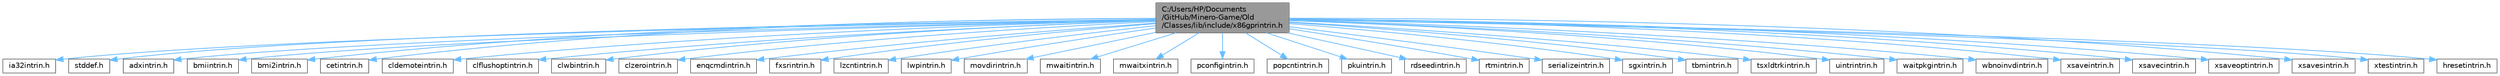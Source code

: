 digraph "C:/Users/HP/Documents/GitHub/Minero-Game/Old/Classes/lib/include/x86gprintrin.h"
{
 // LATEX_PDF_SIZE
  bgcolor="transparent";
  edge [fontname=Helvetica,fontsize=10,labelfontname=Helvetica,labelfontsize=10];
  node [fontname=Helvetica,fontsize=10,shape=box,height=0.2,width=0.4];
  Node1 [id="Node000001",label="C:/Users/HP/Documents\l/GitHub/Minero-Game/Old\l/Classes/lib/include/x86gprintrin.h",height=0.2,width=0.4,color="gray40", fillcolor="grey60", style="filled", fontcolor="black",tooltip=" "];
  Node1 -> Node2 [id="edge1_Node000001_Node000002",color="steelblue1",style="solid",tooltip=" "];
  Node2 [id="Node000002",label="ia32intrin.h",height=0.2,width=0.4,color="grey40", fillcolor="white", style="filled",URL="$_old_2_classes_2lib_2include_2ia32intrin_8h.html",tooltip=" "];
  Node1 -> Node3 [id="edge2_Node000001_Node000003",color="steelblue1",style="solid",tooltip=" "];
  Node3 [id="Node000003",label="stddef.h",height=0.2,width=0.4,color="grey40", fillcolor="white", style="filled",URL="$_old_2_classes_2lib_2include_2stddef_8h.html",tooltip=" "];
  Node1 -> Node4 [id="edge3_Node000001_Node000004",color="steelblue1",style="solid",tooltip=" "];
  Node4 [id="Node000004",label="adxintrin.h",height=0.2,width=0.4,color="grey40", fillcolor="white", style="filled",URL="$_old_2_classes_2lib_2include_2adxintrin_8h.html",tooltip=" "];
  Node1 -> Node5 [id="edge4_Node000001_Node000005",color="steelblue1",style="solid",tooltip=" "];
  Node5 [id="Node000005",label="bmiintrin.h",height=0.2,width=0.4,color="grey40", fillcolor="white", style="filled",URL="$_old_2_classes_2lib_2include_2bmiintrin_8h.html",tooltip=" "];
  Node1 -> Node6 [id="edge5_Node000001_Node000006",color="steelblue1",style="solid",tooltip=" "];
  Node6 [id="Node000006",label="bmi2intrin.h",height=0.2,width=0.4,color="grey40", fillcolor="white", style="filled",URL="$_old_2_classes_2lib_2include_2bmi2intrin_8h.html",tooltip=" "];
  Node1 -> Node7 [id="edge6_Node000001_Node000007",color="steelblue1",style="solid",tooltip=" "];
  Node7 [id="Node000007",label="cetintrin.h",height=0.2,width=0.4,color="grey40", fillcolor="white", style="filled",URL="$_old_2_classes_2lib_2include_2cetintrin_8h.html",tooltip=" "];
  Node1 -> Node8 [id="edge7_Node000001_Node000008",color="steelblue1",style="solid",tooltip=" "];
  Node8 [id="Node000008",label="cldemoteintrin.h",height=0.2,width=0.4,color="grey40", fillcolor="white", style="filled",URL="$_old_2_classes_2lib_2include_2cldemoteintrin_8h.html",tooltip=" "];
  Node1 -> Node9 [id="edge8_Node000001_Node000009",color="steelblue1",style="solid",tooltip=" "];
  Node9 [id="Node000009",label="clflushoptintrin.h",height=0.2,width=0.4,color="grey40", fillcolor="white", style="filled",URL="$_old_2_classes_2lib_2include_2clflushoptintrin_8h.html",tooltip=" "];
  Node1 -> Node10 [id="edge9_Node000001_Node000010",color="steelblue1",style="solid",tooltip=" "];
  Node10 [id="Node000010",label="clwbintrin.h",height=0.2,width=0.4,color="grey40", fillcolor="white", style="filled",URL="$_old_2_classes_2lib_2include_2clwbintrin_8h.html",tooltip=" "];
  Node1 -> Node11 [id="edge10_Node000001_Node000011",color="steelblue1",style="solid",tooltip=" "];
  Node11 [id="Node000011",label="clzerointrin.h",height=0.2,width=0.4,color="grey40", fillcolor="white", style="filled",URL="$_old_2_classes_2lib_2include_2clzerointrin_8h.html",tooltip=" "];
  Node1 -> Node12 [id="edge11_Node000001_Node000012",color="steelblue1",style="solid",tooltip=" "];
  Node12 [id="Node000012",label="enqcmdintrin.h",height=0.2,width=0.4,color="grey40", fillcolor="white", style="filled",URL="$_old_2_classes_2lib_2include_2enqcmdintrin_8h.html",tooltip=" "];
  Node1 -> Node13 [id="edge12_Node000001_Node000013",color="steelblue1",style="solid",tooltip=" "];
  Node13 [id="Node000013",label="fxsrintrin.h",height=0.2,width=0.4,color="grey40", fillcolor="white", style="filled",URL="$_old_2_classes_2lib_2include_2fxsrintrin_8h.html",tooltip=" "];
  Node1 -> Node14 [id="edge13_Node000001_Node000014",color="steelblue1",style="solid",tooltip=" "];
  Node14 [id="Node000014",label="lzcntintrin.h",height=0.2,width=0.4,color="grey40", fillcolor="white", style="filled",URL="$_old_2_classes_2lib_2include_2lzcntintrin_8h.html",tooltip=" "];
  Node1 -> Node15 [id="edge14_Node000001_Node000015",color="steelblue1",style="solid",tooltip=" "];
  Node15 [id="Node000015",label="lwpintrin.h",height=0.2,width=0.4,color="grey40", fillcolor="white", style="filled",URL="$_old_2_classes_2lib_2include_2lwpintrin_8h.html",tooltip=" "];
  Node1 -> Node16 [id="edge15_Node000001_Node000016",color="steelblue1",style="solid",tooltip=" "];
  Node16 [id="Node000016",label="movdirintrin.h",height=0.2,width=0.4,color="grey40", fillcolor="white", style="filled",URL="$_old_2_classes_2lib_2include_2movdirintrin_8h.html",tooltip=" "];
  Node1 -> Node17 [id="edge16_Node000001_Node000017",color="steelblue1",style="solid",tooltip=" "];
  Node17 [id="Node000017",label="mwaitintrin.h",height=0.2,width=0.4,color="grey40", fillcolor="white", style="filled",URL="$_old_2_classes_2lib_2include_2mwaitintrin_8h.html",tooltip=" "];
  Node1 -> Node18 [id="edge17_Node000001_Node000018",color="steelblue1",style="solid",tooltip=" "];
  Node18 [id="Node000018",label="mwaitxintrin.h",height=0.2,width=0.4,color="grey40", fillcolor="white", style="filled",URL="$_old_2_classes_2lib_2include_2mwaitxintrin_8h.html",tooltip=" "];
  Node1 -> Node19 [id="edge18_Node000001_Node000019",color="steelblue1",style="solid",tooltip=" "];
  Node19 [id="Node000019",label="pconfigintrin.h",height=0.2,width=0.4,color="grey40", fillcolor="white", style="filled",URL="$_old_2_classes_2lib_2include_2pconfigintrin_8h.html",tooltip=" "];
  Node1 -> Node20 [id="edge19_Node000001_Node000020",color="steelblue1",style="solid",tooltip=" "];
  Node20 [id="Node000020",label="popcntintrin.h",height=0.2,width=0.4,color="grey40", fillcolor="white", style="filled",URL="$_old_2_classes_2lib_2include_2popcntintrin_8h.html",tooltip=" "];
  Node1 -> Node21 [id="edge20_Node000001_Node000021",color="steelblue1",style="solid",tooltip=" "];
  Node21 [id="Node000021",label="pkuintrin.h",height=0.2,width=0.4,color="grey40", fillcolor="white", style="filled",URL="$_old_2_classes_2lib_2include_2pkuintrin_8h.html",tooltip=" "];
  Node1 -> Node22 [id="edge21_Node000001_Node000022",color="steelblue1",style="solid",tooltip=" "];
  Node22 [id="Node000022",label="rdseedintrin.h",height=0.2,width=0.4,color="grey40", fillcolor="white", style="filled",URL="$_old_2_classes_2lib_2include_2rdseedintrin_8h.html",tooltip=" "];
  Node1 -> Node23 [id="edge22_Node000001_Node000023",color="steelblue1",style="solid",tooltip=" "];
  Node23 [id="Node000023",label="rtmintrin.h",height=0.2,width=0.4,color="grey40", fillcolor="white", style="filled",URL="$_old_2_classes_2lib_2include_2rtmintrin_8h.html",tooltip=" "];
  Node1 -> Node24 [id="edge23_Node000001_Node000024",color="steelblue1",style="solid",tooltip=" "];
  Node24 [id="Node000024",label="serializeintrin.h",height=0.2,width=0.4,color="grey40", fillcolor="white", style="filled",URL="$_old_2_classes_2lib_2include_2serializeintrin_8h.html",tooltip=" "];
  Node1 -> Node25 [id="edge24_Node000001_Node000025",color="steelblue1",style="solid",tooltip=" "];
  Node25 [id="Node000025",label="sgxintrin.h",height=0.2,width=0.4,color="grey40", fillcolor="white", style="filled",URL="$_old_2_classes_2lib_2include_2sgxintrin_8h.html",tooltip=" "];
  Node1 -> Node26 [id="edge25_Node000001_Node000026",color="steelblue1",style="solid",tooltip=" "];
  Node26 [id="Node000026",label="tbmintrin.h",height=0.2,width=0.4,color="grey40", fillcolor="white", style="filled",URL="$_old_2_classes_2lib_2include_2tbmintrin_8h.html",tooltip=" "];
  Node1 -> Node27 [id="edge26_Node000001_Node000027",color="steelblue1",style="solid",tooltip=" "];
  Node27 [id="Node000027",label="tsxldtrkintrin.h",height=0.2,width=0.4,color="grey40", fillcolor="white", style="filled",URL="$_old_2_classes_2lib_2include_2tsxldtrkintrin_8h.html",tooltip=" "];
  Node1 -> Node28 [id="edge27_Node000001_Node000028",color="steelblue1",style="solid",tooltip=" "];
  Node28 [id="Node000028",label="uintrintrin.h",height=0.2,width=0.4,color="grey40", fillcolor="white", style="filled",URL="$_old_2_classes_2lib_2include_2uintrintrin_8h.html",tooltip=" "];
  Node1 -> Node29 [id="edge28_Node000001_Node000029",color="steelblue1",style="solid",tooltip=" "];
  Node29 [id="Node000029",label="waitpkgintrin.h",height=0.2,width=0.4,color="grey40", fillcolor="white", style="filled",URL="$_old_2_classes_2lib_2include_2waitpkgintrin_8h.html",tooltip=" "];
  Node1 -> Node30 [id="edge29_Node000001_Node000030",color="steelblue1",style="solid",tooltip=" "];
  Node30 [id="Node000030",label="wbnoinvdintrin.h",height=0.2,width=0.4,color="grey40", fillcolor="white", style="filled",URL="$_old_2_classes_2lib_2include_2wbnoinvdintrin_8h.html",tooltip=" "];
  Node1 -> Node31 [id="edge30_Node000001_Node000031",color="steelblue1",style="solid",tooltip=" "];
  Node31 [id="Node000031",label="xsaveintrin.h",height=0.2,width=0.4,color="grey40", fillcolor="white", style="filled",URL="$_old_2_classes_2lib_2include_2xsaveintrin_8h.html",tooltip=" "];
  Node1 -> Node32 [id="edge31_Node000001_Node000032",color="steelblue1",style="solid",tooltip=" "];
  Node32 [id="Node000032",label="xsavecintrin.h",height=0.2,width=0.4,color="grey40", fillcolor="white", style="filled",URL="$_old_2_classes_2lib_2include_2xsavecintrin_8h.html",tooltip=" "];
  Node1 -> Node33 [id="edge32_Node000001_Node000033",color="steelblue1",style="solid",tooltip=" "];
  Node33 [id="Node000033",label="xsaveoptintrin.h",height=0.2,width=0.4,color="grey40", fillcolor="white", style="filled",URL="$_old_2_classes_2lib_2include_2xsaveoptintrin_8h.html",tooltip=" "];
  Node1 -> Node34 [id="edge33_Node000001_Node000034",color="steelblue1",style="solid",tooltip=" "];
  Node34 [id="Node000034",label="xsavesintrin.h",height=0.2,width=0.4,color="grey40", fillcolor="white", style="filled",URL="$_old_2_classes_2lib_2include_2xsavesintrin_8h.html",tooltip=" "];
  Node1 -> Node35 [id="edge34_Node000001_Node000035",color="steelblue1",style="solid",tooltip=" "];
  Node35 [id="Node000035",label="xtestintrin.h",height=0.2,width=0.4,color="grey40", fillcolor="white", style="filled",URL="$_old_2_classes_2lib_2include_2xtestintrin_8h.html",tooltip=" "];
  Node1 -> Node36 [id="edge35_Node000001_Node000036",color="steelblue1",style="solid",tooltip=" "];
  Node36 [id="Node000036",label="hresetintrin.h",height=0.2,width=0.4,color="grey40", fillcolor="white", style="filled",URL="$_old_2_classes_2lib_2include_2hresetintrin_8h.html",tooltip=" "];
}

